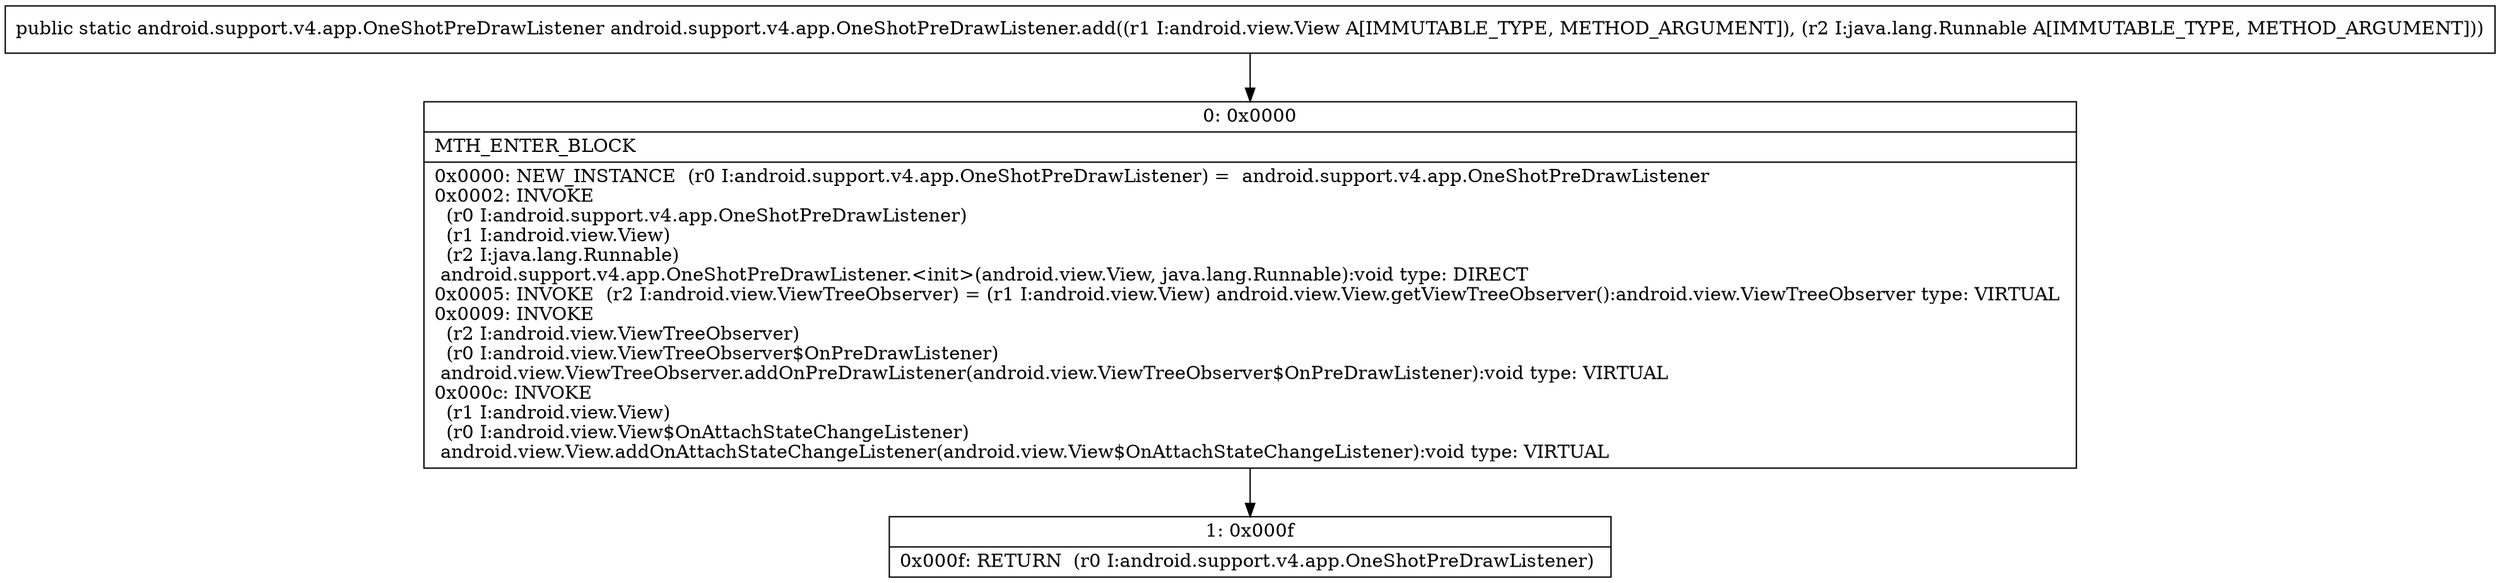 digraph "CFG forandroid.support.v4.app.OneShotPreDrawListener.add(Landroid\/view\/View;Ljava\/lang\/Runnable;)Landroid\/support\/v4\/app\/OneShotPreDrawListener;" {
Node_0 [shape=record,label="{0\:\ 0x0000|MTH_ENTER_BLOCK\l|0x0000: NEW_INSTANCE  (r0 I:android.support.v4.app.OneShotPreDrawListener) =  android.support.v4.app.OneShotPreDrawListener \l0x0002: INVOKE  \l  (r0 I:android.support.v4.app.OneShotPreDrawListener)\l  (r1 I:android.view.View)\l  (r2 I:java.lang.Runnable)\l android.support.v4.app.OneShotPreDrawListener.\<init\>(android.view.View, java.lang.Runnable):void type: DIRECT \l0x0005: INVOKE  (r2 I:android.view.ViewTreeObserver) = (r1 I:android.view.View) android.view.View.getViewTreeObserver():android.view.ViewTreeObserver type: VIRTUAL \l0x0009: INVOKE  \l  (r2 I:android.view.ViewTreeObserver)\l  (r0 I:android.view.ViewTreeObserver$OnPreDrawListener)\l android.view.ViewTreeObserver.addOnPreDrawListener(android.view.ViewTreeObserver$OnPreDrawListener):void type: VIRTUAL \l0x000c: INVOKE  \l  (r1 I:android.view.View)\l  (r0 I:android.view.View$OnAttachStateChangeListener)\l android.view.View.addOnAttachStateChangeListener(android.view.View$OnAttachStateChangeListener):void type: VIRTUAL \l}"];
Node_1 [shape=record,label="{1\:\ 0x000f|0x000f: RETURN  (r0 I:android.support.v4.app.OneShotPreDrawListener) \l}"];
MethodNode[shape=record,label="{public static android.support.v4.app.OneShotPreDrawListener android.support.v4.app.OneShotPreDrawListener.add((r1 I:android.view.View A[IMMUTABLE_TYPE, METHOD_ARGUMENT]), (r2 I:java.lang.Runnable A[IMMUTABLE_TYPE, METHOD_ARGUMENT])) }"];
MethodNode -> Node_0;
Node_0 -> Node_1;
}

